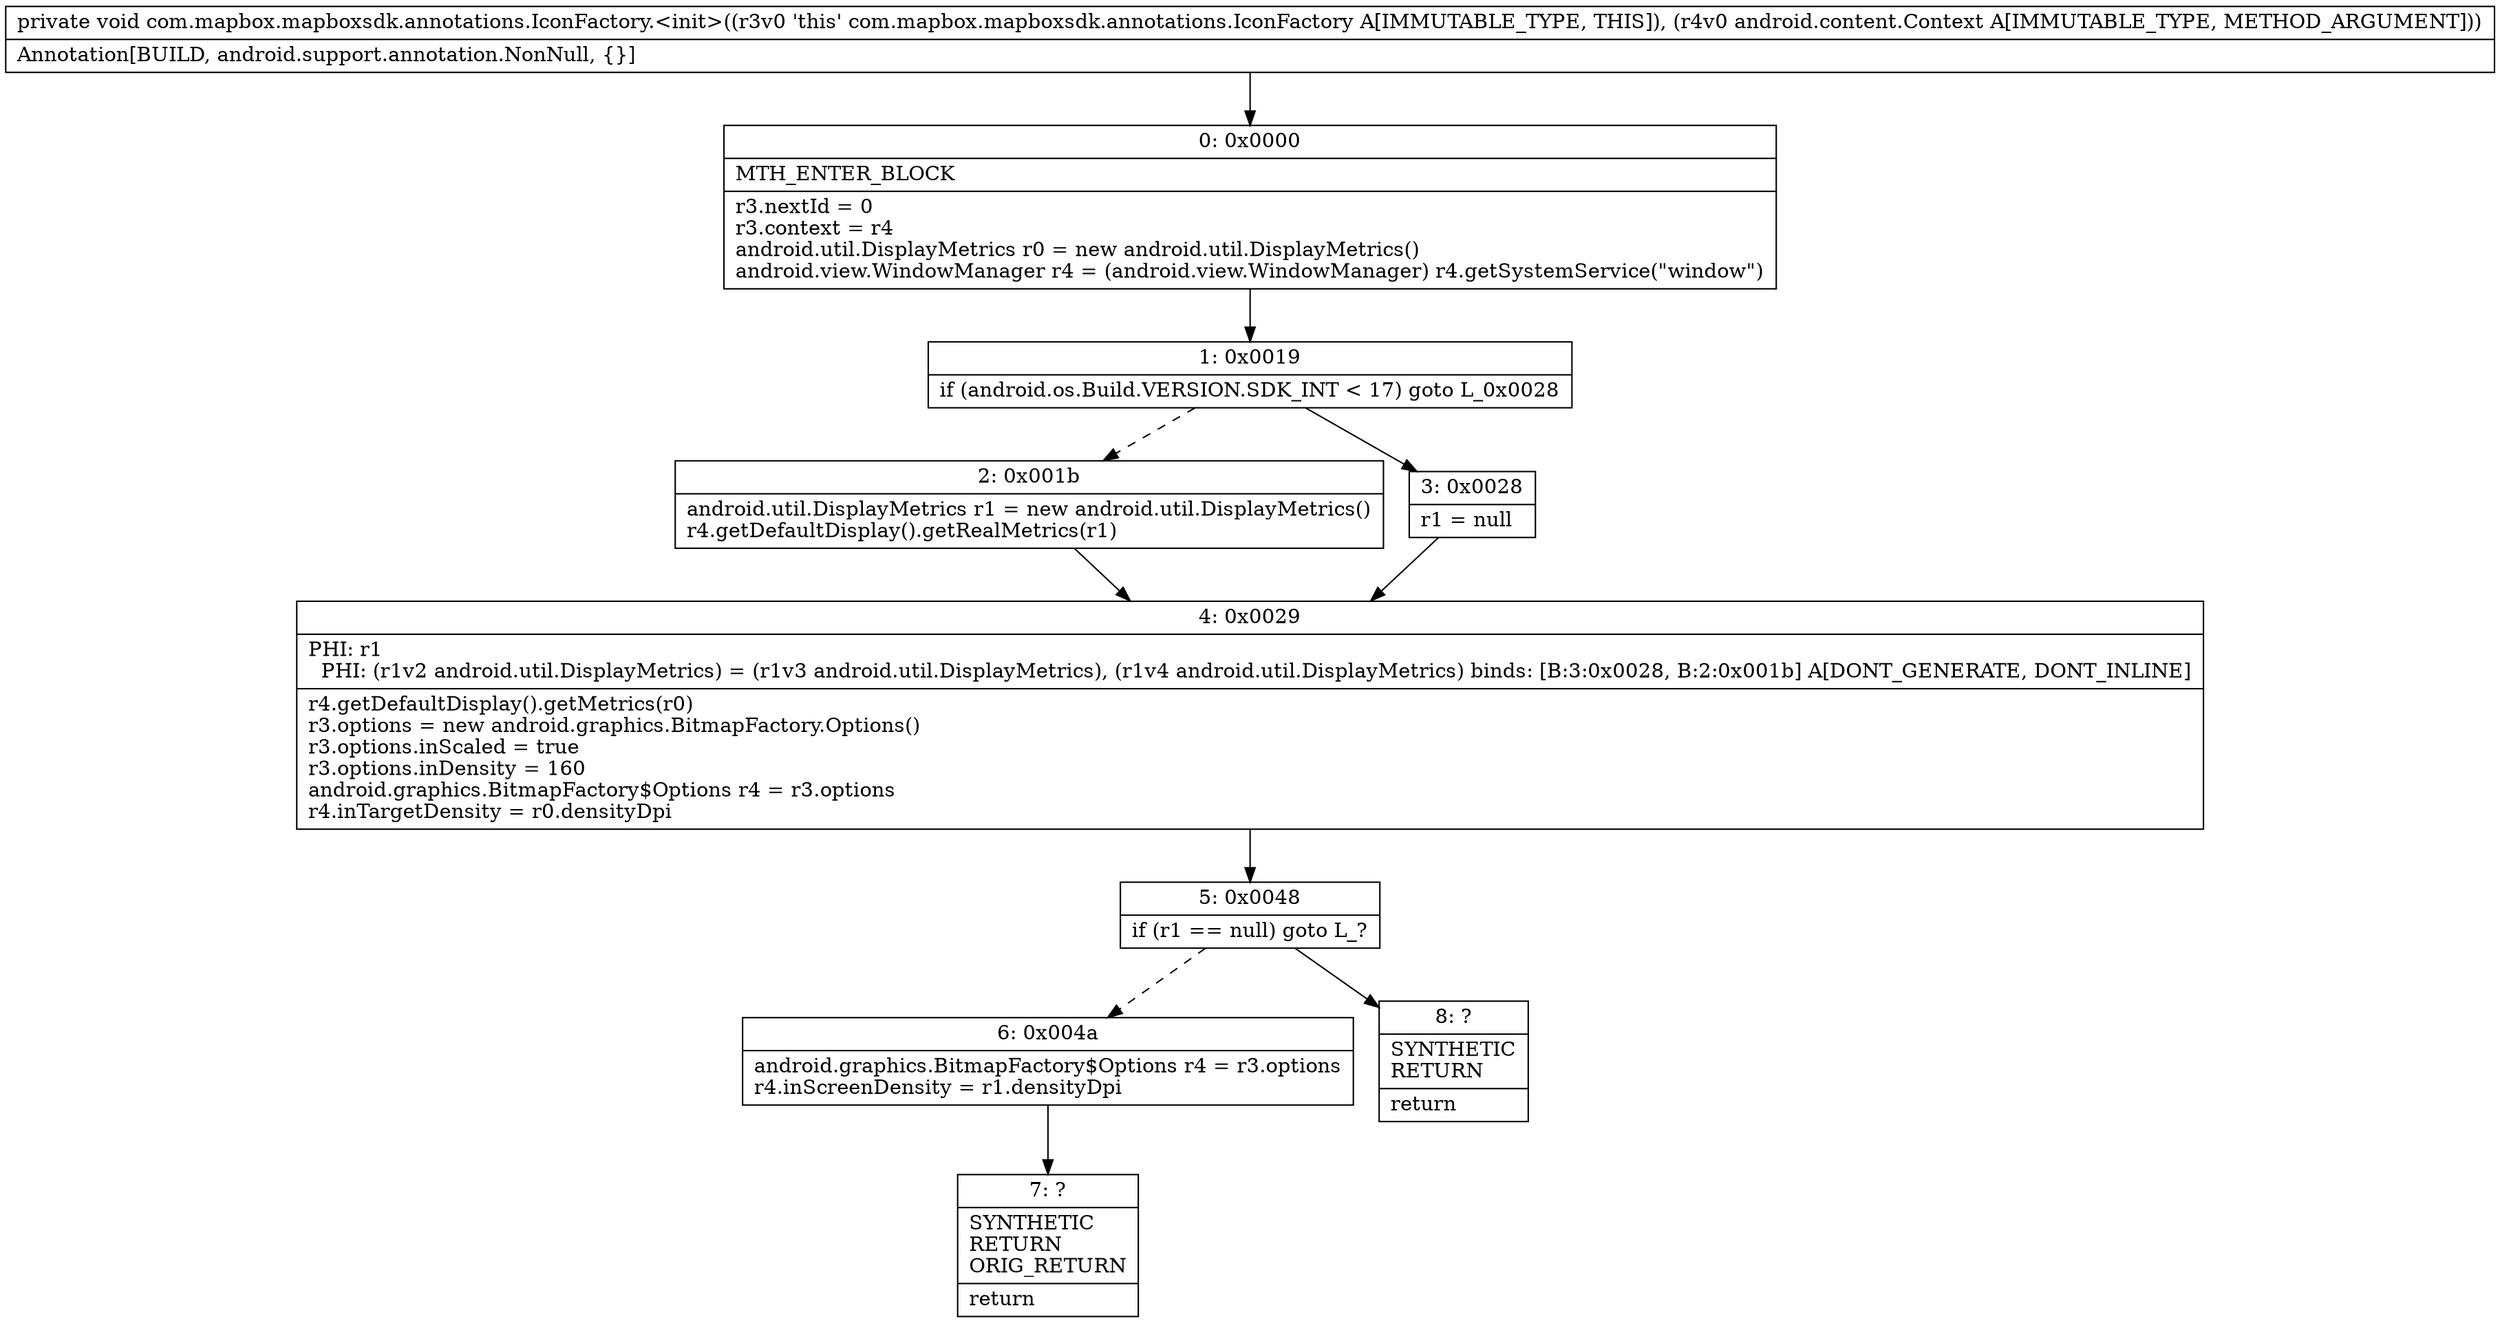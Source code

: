 digraph "CFG forcom.mapbox.mapboxsdk.annotations.IconFactory.\<init\>(Landroid\/content\/Context;)V" {
Node_0 [shape=record,label="{0\:\ 0x0000|MTH_ENTER_BLOCK\l|r3.nextId = 0\lr3.context = r4\landroid.util.DisplayMetrics r0 = new android.util.DisplayMetrics()\landroid.view.WindowManager r4 = (android.view.WindowManager) r4.getSystemService(\"window\")\l}"];
Node_1 [shape=record,label="{1\:\ 0x0019|if (android.os.Build.VERSION.SDK_INT \< 17) goto L_0x0028\l}"];
Node_2 [shape=record,label="{2\:\ 0x001b|android.util.DisplayMetrics r1 = new android.util.DisplayMetrics()\lr4.getDefaultDisplay().getRealMetrics(r1)\l}"];
Node_3 [shape=record,label="{3\:\ 0x0028|r1 = null\l}"];
Node_4 [shape=record,label="{4\:\ 0x0029|PHI: r1 \l  PHI: (r1v2 android.util.DisplayMetrics) = (r1v3 android.util.DisplayMetrics), (r1v4 android.util.DisplayMetrics) binds: [B:3:0x0028, B:2:0x001b] A[DONT_GENERATE, DONT_INLINE]\l|r4.getDefaultDisplay().getMetrics(r0)\lr3.options = new android.graphics.BitmapFactory.Options()\lr3.options.inScaled = true\lr3.options.inDensity = 160\landroid.graphics.BitmapFactory$Options r4 = r3.options\lr4.inTargetDensity = r0.densityDpi\l}"];
Node_5 [shape=record,label="{5\:\ 0x0048|if (r1 == null) goto L_?\l}"];
Node_6 [shape=record,label="{6\:\ 0x004a|android.graphics.BitmapFactory$Options r4 = r3.options\lr4.inScreenDensity = r1.densityDpi\l}"];
Node_7 [shape=record,label="{7\:\ ?|SYNTHETIC\lRETURN\lORIG_RETURN\l|return\l}"];
Node_8 [shape=record,label="{8\:\ ?|SYNTHETIC\lRETURN\l|return\l}"];
MethodNode[shape=record,label="{private void com.mapbox.mapboxsdk.annotations.IconFactory.\<init\>((r3v0 'this' com.mapbox.mapboxsdk.annotations.IconFactory A[IMMUTABLE_TYPE, THIS]), (r4v0 android.content.Context A[IMMUTABLE_TYPE, METHOD_ARGUMENT]))  | Annotation[BUILD, android.support.annotation.NonNull, \{\}]\l}"];
MethodNode -> Node_0;
Node_0 -> Node_1;
Node_1 -> Node_2[style=dashed];
Node_1 -> Node_3;
Node_2 -> Node_4;
Node_3 -> Node_4;
Node_4 -> Node_5;
Node_5 -> Node_6[style=dashed];
Node_5 -> Node_8;
Node_6 -> Node_7;
}

